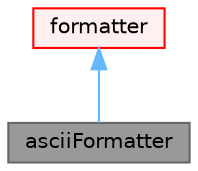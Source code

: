 digraph "asciiFormatter"
{
 // LATEX_PDF_SIZE
  bgcolor="transparent";
  edge [fontname=Helvetica,fontsize=10,labelfontname=Helvetica,labelfontsize=10];
  node [fontname=Helvetica,fontsize=10,shape=box,height=0.2,width=0.4];
  Node1 [id="Node000001",label="asciiFormatter",height=0.2,width=0.4,color="gray40", fillcolor="grey60", style="filled", fontcolor="black",tooltip="Inline ASCII output. Adds spaces between entries and a newline every 9 items (for consistency with wh..."];
  Node2 -> Node1 [id="edge1_Node000001_Node000002",dir="back",color="steelblue1",style="solid",tooltip=" "];
  Node2 [id="Node000002",label="formatter",height=0.2,width=0.4,color="red", fillcolor="#FFF0F0", style="filled",URL="$classFoam_1_1vtk_1_1formatter.html",tooltip="Abstract class for a VTK output stream formatter."];
}
